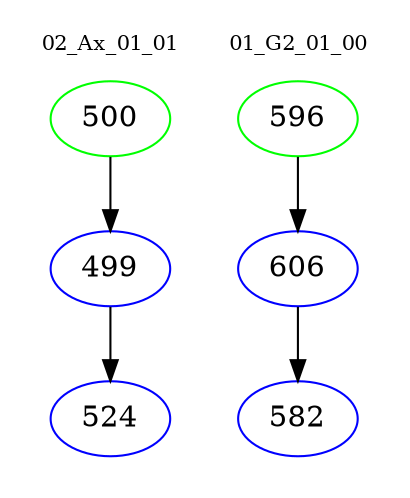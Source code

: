digraph{
subgraph cluster_0 {
color = white
label = "02_Ax_01_01";
fontsize=10;
T0_500 [label="500", color="green"]
T0_500 -> T0_499 [color="black"]
T0_499 [label="499", color="blue"]
T0_499 -> T0_524 [color="black"]
T0_524 [label="524", color="blue"]
}
subgraph cluster_1 {
color = white
label = "01_G2_01_00";
fontsize=10;
T1_596 [label="596", color="green"]
T1_596 -> T1_606 [color="black"]
T1_606 [label="606", color="blue"]
T1_606 -> T1_582 [color="black"]
T1_582 [label="582", color="blue"]
}
}

